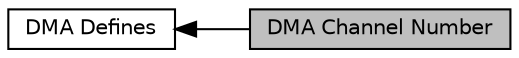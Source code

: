 digraph "DMA Channel Number"
{
  edge [fontname="Helvetica",fontsize="10",labelfontname="Helvetica",labelfontsize="10"];
  node [fontname="Helvetica",fontsize="10",shape=record];
  rankdir=LR;
  Node0 [label="DMA Channel Number",height=0.2,width=0.4,color="black", fillcolor="grey75", style="filled", fontcolor="black"];
  Node1 [label="DMA Defines",height=0.2,width=0.4,color="black", fillcolor="white", style="filled",URL="$group__dma__defines.html",tooltip="Defined Constants and Types for the STM32F1xx DMA Controller. "];
  Node1->Node0 [shape=plaintext, dir="back", style="solid"];
}
